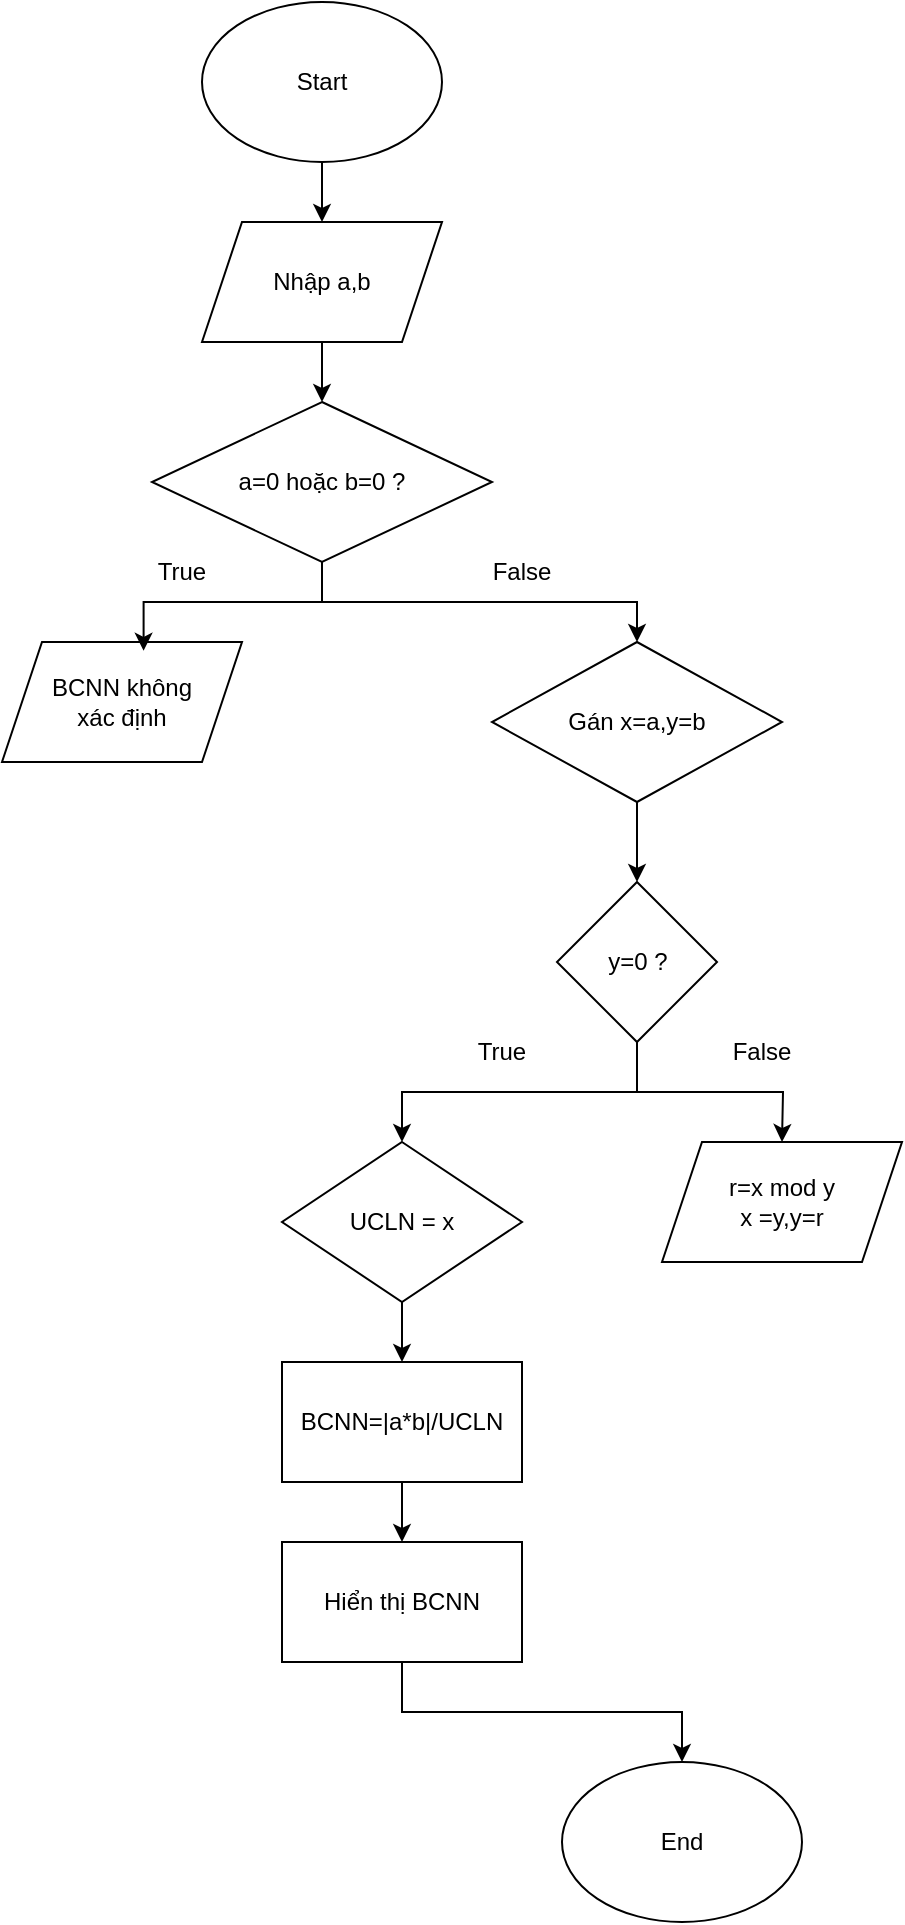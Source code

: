 <mxfile version="24.8.6">
  <diagram name="Page-1" id="JSI9c6f426lrS7_6WnqM">
    <mxGraphModel dx="1042" dy="565" grid="1" gridSize="10" guides="1" tooltips="1" connect="1" arrows="1" fold="1" page="1" pageScale="1" pageWidth="850" pageHeight="1100" math="0" shadow="0">
      <root>
        <mxCell id="0" />
        <mxCell id="1" parent="0" />
        <mxCell id="er_FRrhlL-b1RldPV_zY-4" value="" style="edgeStyle=orthogonalEdgeStyle;rounded=0;orthogonalLoop=1;jettySize=auto;html=1;" edge="1" parent="1" source="er_FRrhlL-b1RldPV_zY-1" target="er_FRrhlL-b1RldPV_zY-2">
          <mxGeometry relative="1" as="geometry" />
        </mxCell>
        <mxCell id="er_FRrhlL-b1RldPV_zY-1" value="Start" style="ellipse;whiteSpace=wrap;html=1;" vertex="1" parent="1">
          <mxGeometry x="340" width="120" height="80" as="geometry" />
        </mxCell>
        <mxCell id="er_FRrhlL-b1RldPV_zY-6" value="" style="edgeStyle=orthogonalEdgeStyle;rounded=0;orthogonalLoop=1;jettySize=auto;html=1;" edge="1" parent="1" source="er_FRrhlL-b1RldPV_zY-2" target="er_FRrhlL-b1RldPV_zY-5">
          <mxGeometry relative="1" as="geometry" />
        </mxCell>
        <mxCell id="er_FRrhlL-b1RldPV_zY-2" value="Nhập a,b" style="shape=parallelogram;perimeter=parallelogramPerimeter;whiteSpace=wrap;html=1;fixedSize=1;" vertex="1" parent="1">
          <mxGeometry x="340" y="110" width="120" height="60" as="geometry" />
        </mxCell>
        <mxCell id="er_FRrhlL-b1RldPV_zY-16" style="edgeStyle=orthogonalEdgeStyle;rounded=0;orthogonalLoop=1;jettySize=auto;html=1;exitX=0.5;exitY=1;exitDx=0;exitDy=0;" edge="1" parent="1" source="er_FRrhlL-b1RldPV_zY-5" target="er_FRrhlL-b1RldPV_zY-8">
          <mxGeometry relative="1" as="geometry" />
        </mxCell>
        <mxCell id="er_FRrhlL-b1RldPV_zY-5" value="a=0 hoặc b=0 ?" style="rhombus;whiteSpace=wrap;html=1;" vertex="1" parent="1">
          <mxGeometry x="315" y="200" width="170" height="80" as="geometry" />
        </mxCell>
        <mxCell id="er_FRrhlL-b1RldPV_zY-7" value="BCNN không&lt;div&gt;xác định&lt;/div&gt;" style="shape=parallelogram;perimeter=parallelogramPerimeter;whiteSpace=wrap;html=1;fixedSize=1;" vertex="1" parent="1">
          <mxGeometry x="240" y="320" width="120" height="60" as="geometry" />
        </mxCell>
        <mxCell id="er_FRrhlL-b1RldPV_zY-17" value="" style="edgeStyle=orthogonalEdgeStyle;rounded=0;orthogonalLoop=1;jettySize=auto;html=1;" edge="1" parent="1" source="er_FRrhlL-b1RldPV_zY-8" target="er_FRrhlL-b1RldPV_zY-9">
          <mxGeometry relative="1" as="geometry" />
        </mxCell>
        <mxCell id="er_FRrhlL-b1RldPV_zY-8" value="Gán x=a,y=b" style="rhombus;whiteSpace=wrap;html=1;" vertex="1" parent="1">
          <mxGeometry x="485" y="320" width="145" height="80" as="geometry" />
        </mxCell>
        <mxCell id="er_FRrhlL-b1RldPV_zY-18" style="edgeStyle=orthogonalEdgeStyle;rounded=0;orthogonalLoop=1;jettySize=auto;html=1;exitX=0.5;exitY=1;exitDx=0;exitDy=0;" edge="1" parent="1" source="er_FRrhlL-b1RldPV_zY-9" target="er_FRrhlL-b1RldPV_zY-11">
          <mxGeometry relative="1" as="geometry" />
        </mxCell>
        <mxCell id="er_FRrhlL-b1RldPV_zY-19" style="edgeStyle=orthogonalEdgeStyle;rounded=0;orthogonalLoop=1;jettySize=auto;html=1;exitX=0.5;exitY=1;exitDx=0;exitDy=0;" edge="1" parent="1" source="er_FRrhlL-b1RldPV_zY-9">
          <mxGeometry relative="1" as="geometry">
            <mxPoint x="630" y="570" as="targetPoint" />
          </mxGeometry>
        </mxCell>
        <mxCell id="er_FRrhlL-b1RldPV_zY-9" value="y=0 ?" style="rhombus;whiteSpace=wrap;html=1;" vertex="1" parent="1">
          <mxGeometry x="517.5" y="440" width="80" height="80" as="geometry" />
        </mxCell>
        <mxCell id="er_FRrhlL-b1RldPV_zY-10" value="r=x mod y&lt;div&gt;x =y,y=r&lt;/div&gt;" style="shape=parallelogram;perimeter=parallelogramPerimeter;whiteSpace=wrap;html=1;fixedSize=1;" vertex="1" parent="1">
          <mxGeometry x="570" y="570" width="120" height="60" as="geometry" />
        </mxCell>
        <mxCell id="er_FRrhlL-b1RldPV_zY-20" value="" style="edgeStyle=orthogonalEdgeStyle;rounded=0;orthogonalLoop=1;jettySize=auto;html=1;" edge="1" parent="1" source="er_FRrhlL-b1RldPV_zY-11" target="er_FRrhlL-b1RldPV_zY-12">
          <mxGeometry relative="1" as="geometry" />
        </mxCell>
        <mxCell id="er_FRrhlL-b1RldPV_zY-11" value="UCLN = x" style="rhombus;whiteSpace=wrap;html=1;" vertex="1" parent="1">
          <mxGeometry x="380" y="570" width="120" height="80" as="geometry" />
        </mxCell>
        <mxCell id="er_FRrhlL-b1RldPV_zY-21" value="" style="edgeStyle=orthogonalEdgeStyle;rounded=0;orthogonalLoop=1;jettySize=auto;html=1;" edge="1" parent="1" source="er_FRrhlL-b1RldPV_zY-12" target="er_FRrhlL-b1RldPV_zY-13">
          <mxGeometry relative="1" as="geometry" />
        </mxCell>
        <mxCell id="er_FRrhlL-b1RldPV_zY-12" value="BCNN=|a*b|/UCLN" style="rounded=0;whiteSpace=wrap;html=1;" vertex="1" parent="1">
          <mxGeometry x="380" y="680" width="120" height="60" as="geometry" />
        </mxCell>
        <mxCell id="er_FRrhlL-b1RldPV_zY-22" style="edgeStyle=orthogonalEdgeStyle;rounded=0;orthogonalLoop=1;jettySize=auto;html=1;exitX=0.5;exitY=1;exitDx=0;exitDy=0;" edge="1" parent="1" source="er_FRrhlL-b1RldPV_zY-13" target="er_FRrhlL-b1RldPV_zY-14">
          <mxGeometry relative="1" as="geometry" />
        </mxCell>
        <mxCell id="er_FRrhlL-b1RldPV_zY-13" value="Hiển thị BCNN" style="rounded=0;whiteSpace=wrap;html=1;" vertex="1" parent="1">
          <mxGeometry x="380" y="770" width="120" height="60" as="geometry" />
        </mxCell>
        <mxCell id="er_FRrhlL-b1RldPV_zY-14" value="End" style="ellipse;whiteSpace=wrap;html=1;" vertex="1" parent="1">
          <mxGeometry x="520" y="880" width="120" height="80" as="geometry" />
        </mxCell>
        <mxCell id="er_FRrhlL-b1RldPV_zY-15" style="edgeStyle=orthogonalEdgeStyle;rounded=0;orthogonalLoop=1;jettySize=auto;html=1;exitX=0.5;exitY=1;exitDx=0;exitDy=0;entryX=0.59;entryY=0.073;entryDx=0;entryDy=0;entryPerimeter=0;" edge="1" parent="1" source="er_FRrhlL-b1RldPV_zY-5" target="er_FRrhlL-b1RldPV_zY-7">
          <mxGeometry relative="1" as="geometry" />
        </mxCell>
        <mxCell id="er_FRrhlL-b1RldPV_zY-23" value="True" style="text;html=1;align=center;verticalAlign=middle;whiteSpace=wrap;rounded=0;" vertex="1" parent="1">
          <mxGeometry x="300" y="270" width="60" height="30" as="geometry" />
        </mxCell>
        <mxCell id="er_FRrhlL-b1RldPV_zY-24" value="False" style="text;html=1;align=center;verticalAlign=middle;whiteSpace=wrap;rounded=0;" vertex="1" parent="1">
          <mxGeometry x="470" y="270" width="60" height="30" as="geometry" />
        </mxCell>
        <mxCell id="er_FRrhlL-b1RldPV_zY-25" value="True" style="text;html=1;align=center;verticalAlign=middle;whiteSpace=wrap;rounded=0;" vertex="1" parent="1">
          <mxGeometry x="460" y="510" width="60" height="30" as="geometry" />
        </mxCell>
        <mxCell id="er_FRrhlL-b1RldPV_zY-26" value="False" style="text;html=1;align=center;verticalAlign=middle;whiteSpace=wrap;rounded=0;" vertex="1" parent="1">
          <mxGeometry x="590" y="510" width="60" height="30" as="geometry" />
        </mxCell>
      </root>
    </mxGraphModel>
  </diagram>
</mxfile>
